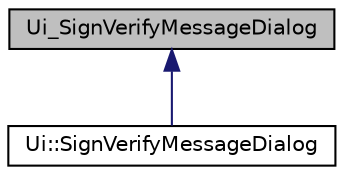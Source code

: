 digraph "Ui_SignVerifyMessageDialog"
{
 // LATEX_PDF_SIZE
  edge [fontname="Helvetica",fontsize="10",labelfontname="Helvetica",labelfontsize="10"];
  node [fontname="Helvetica",fontsize="10",shape=record];
  Node0 [label="Ui_SignVerifyMessageDialog",height=0.2,width=0.4,color="black", fillcolor="grey75", style="filled", fontcolor="black",tooltip=" "];
  Node0 -> Node1 [dir="back",color="midnightblue",fontsize="10",style="solid"];
  Node1 [label="Ui::SignVerifyMessageDialog",height=0.2,width=0.4,color="black", fillcolor="white", style="filled",URL="$class_ui_1_1_sign_verify_message_dialog.html",tooltip=" "];
}
